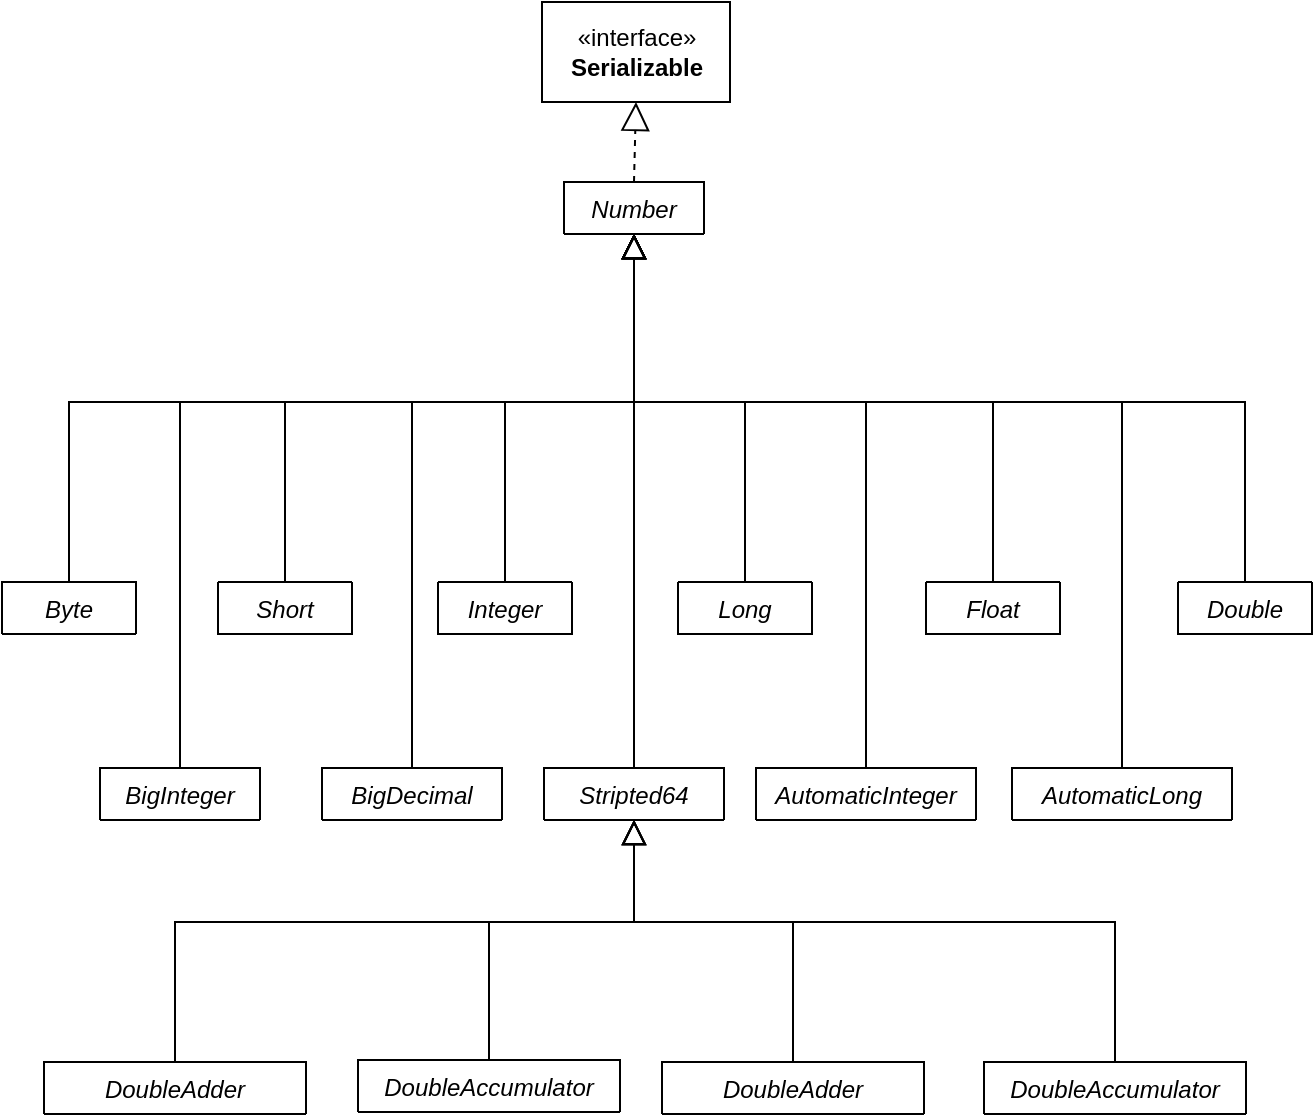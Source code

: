 <mxfile>
    <diagram id="C5RBs43oDa-KdzZeNtuy" name="Page-1">
        <mxGraphModel dx="1283" dy="896" grid="1" gridSize="10" guides="1" tooltips="1" connect="1" arrows="1" fold="1" page="1" pageScale="1" pageWidth="827" pageHeight="1169" math="0" shadow="0">
            <root>
                <mxCell id="WIyWlLk6GJQsqaUBKTNV-0"/>
                <mxCell id="WIyWlLk6GJQsqaUBKTNV-1" parent="WIyWlLk6GJQsqaUBKTNV-0"/>
                <mxCell id="pLFm1Ss5g1nG4RSj5yaK-2" value="Number" style="swimlane;fontStyle=2;align=center;verticalAlign=top;childLayout=stackLayout;horizontal=1;startSize=30;horizontalStack=0;resizeParent=1;resizeLast=0;collapsible=1;marginBottom=0;rounded=0;shadow=0;strokeWidth=1;" parent="WIyWlLk6GJQsqaUBKTNV-1" vertex="1" collapsed="1">
                    <mxGeometry x="330" y="230" width="70" height="26" as="geometry">
                        <mxRectangle x="295" y="222" width="120" height="88" as="alternateBounds"/>
                    </mxGeometry>
                </mxCell>
                <mxCell id="pLFm1Ss5g1nG4RSj5yaK-6" value="Byte" style="swimlane;fontStyle=2;align=center;verticalAlign=top;childLayout=stackLayout;horizontal=1;startSize=26;horizontalStack=0;resizeParent=1;resizeLast=0;collapsible=1;marginBottom=0;rounded=0;shadow=0;strokeWidth=1;" parent="WIyWlLk6GJQsqaUBKTNV-1" vertex="1" collapsed="1">
                    <mxGeometry x="49" y="430" width="67" height="26" as="geometry">
                        <mxRectangle x="280" y="370" width="70" height="48" as="alternateBounds"/>
                    </mxGeometry>
                </mxCell>
                <mxCell id="pLFm1Ss5g1nG4RSj5yaK-9" value="Short" style="swimlane;fontStyle=2;align=center;verticalAlign=top;childLayout=stackLayout;horizontal=1;startSize=0;horizontalStack=0;resizeParent=1;resizeLast=0;collapsible=1;marginBottom=0;rounded=0;shadow=0;strokeWidth=1;" parent="WIyWlLk6GJQsqaUBKTNV-1" vertex="1" collapsed="1">
                    <mxGeometry x="157" y="430" width="67" height="26" as="geometry">
                        <mxRectangle x="280" y="370" width="70" height="48" as="alternateBounds"/>
                    </mxGeometry>
                </mxCell>
                <mxCell id="pLFm1Ss5g1nG4RSj5yaK-11" value="Integer" style="swimlane;fontStyle=2;align=center;verticalAlign=top;childLayout=stackLayout;horizontal=1;startSize=0;horizontalStack=0;resizeParent=1;resizeLast=0;collapsible=1;marginBottom=0;rounded=0;shadow=0;strokeWidth=1;" parent="WIyWlLk6GJQsqaUBKTNV-1" vertex="1" collapsed="1">
                    <mxGeometry x="267" y="430" width="67" height="26" as="geometry">
                        <mxRectangle x="280" y="370" width="70" height="48" as="alternateBounds"/>
                    </mxGeometry>
                </mxCell>
                <mxCell id="pLFm1Ss5g1nG4RSj5yaK-12" value="Long" style="swimlane;fontStyle=2;align=center;verticalAlign=top;childLayout=stackLayout;horizontal=1;startSize=0;horizontalStack=0;resizeParent=1;resizeLast=0;collapsible=1;marginBottom=0;rounded=0;shadow=0;strokeWidth=1;" parent="WIyWlLk6GJQsqaUBKTNV-1" vertex="1" collapsed="1">
                    <mxGeometry x="387" y="430" width="67" height="26" as="geometry">
                        <mxRectangle x="280" y="370" width="70" height="48" as="alternateBounds"/>
                    </mxGeometry>
                </mxCell>
                <mxCell id="pLFm1Ss5g1nG4RSj5yaK-13" value="Float" style="swimlane;fontStyle=2;align=center;verticalAlign=top;childLayout=stackLayout;horizontal=1;startSize=0;horizontalStack=0;resizeParent=1;resizeLast=0;collapsible=1;marginBottom=0;rounded=0;shadow=0;strokeWidth=1;" parent="WIyWlLk6GJQsqaUBKTNV-1" vertex="1" collapsed="1">
                    <mxGeometry x="511" y="430" width="67" height="26" as="geometry">
                        <mxRectangle x="280" y="370" width="70" height="48" as="alternateBounds"/>
                    </mxGeometry>
                </mxCell>
                <mxCell id="pLFm1Ss5g1nG4RSj5yaK-14" value="Double" style="swimlane;fontStyle=2;align=center;verticalAlign=top;childLayout=stackLayout;horizontal=1;startSize=0;horizontalStack=0;resizeParent=1;resizeLast=0;collapsible=1;marginBottom=0;rounded=0;shadow=0;strokeWidth=1;" parent="WIyWlLk6GJQsqaUBKTNV-1" vertex="1" collapsed="1">
                    <mxGeometry x="637" y="430" width="67" height="26" as="geometry">
                        <mxRectangle x="280" y="370" width="70" height="48" as="alternateBounds"/>
                    </mxGeometry>
                </mxCell>
                <mxCell id="pLFm1Ss5g1nG4RSj5yaK-15" value="" style="endArrow=block;endSize=10;endFill=0;shadow=0;strokeWidth=1;rounded=0;edgeStyle=elbowEdgeStyle;elbow=vertical;entryX=0.5;entryY=1;entryDx=0;entryDy=0;exitX=0.5;exitY=0;exitDx=0;exitDy=0;" parent="WIyWlLk6GJQsqaUBKTNV-1" source="pLFm1Ss5g1nG4RSj5yaK-11" target="pLFm1Ss5g1nG4RSj5yaK-2" edge="1">
                    <mxGeometry width="160" relative="1" as="geometry">
                        <mxPoint x="310" y="420" as="sourcePoint"/>
                        <mxPoint x="365" y="336" as="targetPoint"/>
                        <Array as="points">
                            <mxPoint x="350" y="340"/>
                        </Array>
                    </mxGeometry>
                </mxCell>
                <mxCell id="pLFm1Ss5g1nG4RSj5yaK-16" value="" style="endArrow=block;endSize=10;endFill=0;shadow=0;strokeWidth=1;rounded=0;edgeStyle=elbowEdgeStyle;elbow=vertical;exitX=0.5;exitY=0;exitDx=0;exitDy=0;entryX=0.5;entryY=1;entryDx=0;entryDy=0;" parent="WIyWlLk6GJQsqaUBKTNV-1" source="pLFm1Ss5g1nG4RSj5yaK-12" target="pLFm1Ss5g1nG4RSj5yaK-2" edge="1">
                    <mxGeometry width="160" relative="1" as="geometry">
                        <mxPoint x="320.5" y="440" as="sourcePoint"/>
                        <mxPoint x="360" y="330" as="targetPoint"/>
                        <Array as="points">
                            <mxPoint x="400" y="340"/>
                        </Array>
                    </mxGeometry>
                </mxCell>
                <mxCell id="pLFm1Ss5g1nG4RSj5yaK-17" value="" style="endArrow=block;endSize=10;endFill=0;shadow=0;strokeWidth=1;rounded=0;edgeStyle=elbowEdgeStyle;elbow=vertical;exitX=0.5;exitY=0;exitDx=0;exitDy=0;entryX=0.5;entryY=1;entryDx=0;entryDy=0;" parent="WIyWlLk6GJQsqaUBKTNV-1" source="pLFm1Ss5g1nG4RSj5yaK-13" target="pLFm1Ss5g1nG4RSj5yaK-2" edge="1">
                    <mxGeometry width="160" relative="1" as="geometry">
                        <mxPoint x="420.5" y="440" as="sourcePoint"/>
                        <mxPoint x="365" y="336" as="targetPoint"/>
                        <Array as="points">
                            <mxPoint x="460" y="340"/>
                        </Array>
                    </mxGeometry>
                </mxCell>
                <mxCell id="pLFm1Ss5g1nG4RSj5yaK-18" value="" style="endArrow=block;endSize=10;endFill=0;shadow=0;strokeWidth=1;rounded=0;edgeStyle=elbowEdgeStyle;elbow=vertical;exitX=0.5;exitY=0;exitDx=0;exitDy=0;entryX=0.5;entryY=1;entryDx=0;entryDy=0;" parent="WIyWlLk6GJQsqaUBKTNV-1" source="pLFm1Ss5g1nG4RSj5yaK-14" target="pLFm1Ss5g1nG4RSj5yaK-2" edge="1">
                    <mxGeometry width="160" relative="1" as="geometry">
                        <mxPoint x="530.5" y="440" as="sourcePoint"/>
                        <mxPoint x="360" y="330" as="targetPoint"/>
                        <Array as="points">
                            <mxPoint x="510" y="340"/>
                        </Array>
                    </mxGeometry>
                </mxCell>
                <mxCell id="wzh3kh-bKe-XAfiuhADE-0" value="«interface»&lt;br&gt;&lt;b&gt;Serializable&lt;/b&gt;" style="html=1;" parent="WIyWlLk6GJQsqaUBKTNV-1" vertex="1">
                    <mxGeometry x="319" y="140" width="94" height="50" as="geometry"/>
                </mxCell>
                <mxCell id="wzh3kh-bKe-XAfiuhADE-1" value="" style="endArrow=block;dashed=1;endFill=0;endSize=12;html=1;rounded=0;fontColor=#FFFFFF;exitX=0.5;exitY=0;exitDx=0;exitDy=0;entryX=0.5;entryY=1;entryDx=0;entryDy=0;" parent="WIyWlLk6GJQsqaUBKTNV-1" source="pLFm1Ss5g1nG4RSj5yaK-2" target="wzh3kh-bKe-XAfiuhADE-0" edge="1">
                    <mxGeometry width="160" relative="1" as="geometry">
                        <mxPoint x="330" y="280" as="sourcePoint"/>
                        <mxPoint x="490" y="280" as="targetPoint"/>
                    </mxGeometry>
                </mxCell>
                <mxCell id="8" value="BigInteger" style="swimlane;fontStyle=2;align=center;verticalAlign=top;childLayout=stackLayout;horizontal=1;startSize=26;horizontalStack=0;resizeParent=1;resizeLast=0;collapsible=1;marginBottom=0;rounded=0;shadow=0;strokeWidth=1;" vertex="1" collapsed="1" parent="WIyWlLk6GJQsqaUBKTNV-1">
                    <mxGeometry x="98" y="523" width="80" height="26" as="geometry">
                        <mxRectangle x="280" y="370" width="70" height="48" as="alternateBounds"/>
                    </mxGeometry>
                </mxCell>
                <mxCell id="9" value="BigDecimal" style="swimlane;fontStyle=2;align=center;verticalAlign=top;childLayout=stackLayout;horizontal=1;startSize=26;horizontalStack=0;resizeParent=1;resizeLast=0;collapsible=1;marginBottom=0;rounded=0;shadow=0;strokeWidth=1;" vertex="1" collapsed="1" parent="WIyWlLk6GJQsqaUBKTNV-1">
                    <mxGeometry x="209" y="523" width="90" height="26" as="geometry">
                        <mxRectangle x="280" y="370" width="70" height="48" as="alternateBounds"/>
                    </mxGeometry>
                </mxCell>
                <mxCell id="12" value="" style="endArrow=block;endSize=10;endFill=0;shadow=0;strokeWidth=1;rounded=0;edgeStyle=elbowEdgeStyle;elbow=vertical;entryX=0.5;entryY=1;entryDx=0;entryDy=0;exitX=0.5;exitY=0;exitDx=0;exitDy=0;" edge="1" parent="WIyWlLk6GJQsqaUBKTNV-1" source="9" target="pLFm1Ss5g1nG4RSj5yaK-2">
                    <mxGeometry width="160" relative="1" as="geometry">
                        <mxPoint x="373" y="520" as="sourcePoint"/>
                        <mxPoint x="405" y="266" as="targetPoint"/>
                        <Array as="points">
                            <mxPoint x="360" y="340"/>
                            <mxPoint x="360" y="420"/>
                            <mxPoint x="360" y="400"/>
                            <mxPoint x="360" y="350"/>
                        </Array>
                    </mxGeometry>
                </mxCell>
                <mxCell id="13" value="" style="endArrow=block;endSize=10;endFill=0;shadow=0;strokeWidth=1;rounded=0;edgeStyle=elbowEdgeStyle;elbow=vertical;entryX=0.5;entryY=1;entryDx=0;entryDy=0;exitX=0.5;exitY=0;exitDx=0;exitDy=0;" edge="1" parent="WIyWlLk6GJQsqaUBKTNV-1" source="8" target="pLFm1Ss5g1nG4RSj5yaK-2">
                    <mxGeometry width="160" relative="1" as="geometry">
                        <mxPoint x="360.5" y="533" as="sourcePoint"/>
                        <mxPoint x="405" y="266" as="targetPoint"/>
                        <Array as="points">
                            <mxPoint x="320" y="340"/>
                            <mxPoint x="370" y="430"/>
                            <mxPoint x="370" y="410"/>
                            <mxPoint x="370" y="360"/>
                        </Array>
                    </mxGeometry>
                </mxCell>
                <mxCell id="17" value="" style="endArrow=block;endSize=10;endFill=0;shadow=0;strokeWidth=1;rounded=0;edgeStyle=elbowEdgeStyle;elbow=vertical;entryX=0.5;entryY=1;entryDx=0;entryDy=0;exitX=0.5;exitY=0;exitDx=0;exitDy=0;" edge="1" parent="WIyWlLk6GJQsqaUBKTNV-1" source="pLFm1Ss5g1nG4RSj5yaK-9" target="pLFm1Ss5g1nG4RSj5yaK-2">
                    <mxGeometry width="160" relative="1" as="geometry">
                        <mxPoint x="251" y="533" as="sourcePoint"/>
                        <mxPoint x="375" y="266" as="targetPoint"/>
                        <Array as="points">
                            <mxPoint x="290" y="340"/>
                            <mxPoint x="380" y="440"/>
                            <mxPoint x="380" y="420"/>
                            <mxPoint x="380" y="370"/>
                        </Array>
                    </mxGeometry>
                </mxCell>
                <mxCell id="18" value="" style="endArrow=block;endSize=10;endFill=0;shadow=0;strokeWidth=1;rounded=0;edgeStyle=elbowEdgeStyle;elbow=vertical;entryX=0.5;entryY=1;entryDx=0;entryDy=0;exitX=0.5;exitY=0;exitDx=0;exitDy=0;" edge="1" parent="WIyWlLk6GJQsqaUBKTNV-1" source="pLFm1Ss5g1nG4RSj5yaK-6" target="pLFm1Ss5g1nG4RSj5yaK-2">
                    <mxGeometry width="160" relative="1" as="geometry">
                        <mxPoint x="210.5" y="440.0" as="sourcePoint"/>
                        <mxPoint x="375" y="266" as="targetPoint"/>
                        <Array as="points">
                            <mxPoint x="160" y="340"/>
                            <mxPoint x="300" y="350"/>
                            <mxPoint x="390" y="450"/>
                            <mxPoint x="390" y="430"/>
                            <mxPoint x="390" y="380"/>
                        </Array>
                    </mxGeometry>
                </mxCell>
                <mxCell id="19" value="Stripted64" style="swimlane;fontStyle=2;align=center;verticalAlign=top;childLayout=stackLayout;horizontal=1;startSize=26;horizontalStack=0;resizeParent=1;resizeLast=0;collapsible=1;marginBottom=0;rounded=0;shadow=0;strokeWidth=1;" vertex="1" collapsed="1" parent="WIyWlLk6GJQsqaUBKTNV-1">
                    <mxGeometry x="320" y="523" width="90" height="26" as="geometry">
                        <mxRectangle x="280" y="370" width="70" height="48" as="alternateBounds"/>
                    </mxGeometry>
                </mxCell>
                <mxCell id="20" value="AutomaticInteger" style="swimlane;fontStyle=2;align=center;verticalAlign=top;childLayout=stackLayout;horizontal=1;startSize=26;horizontalStack=0;resizeParent=1;resizeLast=0;collapsible=1;marginBottom=0;rounded=0;shadow=0;strokeWidth=1;" vertex="1" collapsed="1" parent="WIyWlLk6GJQsqaUBKTNV-1">
                    <mxGeometry x="426" y="523" width="110" height="26" as="geometry">
                        <mxRectangle x="280" y="370" width="70" height="48" as="alternateBounds"/>
                    </mxGeometry>
                </mxCell>
                <mxCell id="21" value="AutomaticLong" style="swimlane;fontStyle=2;align=center;verticalAlign=top;childLayout=stackLayout;horizontal=1;startSize=26;horizontalStack=0;resizeParent=1;resizeLast=0;collapsible=1;marginBottom=0;rounded=0;shadow=0;strokeWidth=1;" vertex="1" collapsed="1" parent="WIyWlLk6GJQsqaUBKTNV-1">
                    <mxGeometry x="554" y="523" width="110" height="26" as="geometry">
                        <mxRectangle x="280" y="370" width="70" height="48" as="alternateBounds"/>
                    </mxGeometry>
                </mxCell>
                <mxCell id="22" value="" style="endArrow=block;endSize=10;endFill=0;shadow=0;strokeWidth=1;rounded=0;edgeStyle=elbowEdgeStyle;elbow=vertical;entryX=0.5;entryY=1;entryDx=0;entryDy=0;exitX=0.5;exitY=0;exitDx=0;exitDy=0;" edge="1" parent="WIyWlLk6GJQsqaUBKTNV-1" source="19" target="pLFm1Ss5g1nG4RSj5yaK-2">
                    <mxGeometry width="160" relative="1" as="geometry">
                        <mxPoint x="320.5" y="440.0" as="sourcePoint"/>
                        <mxPoint x="375" y="266" as="targetPoint"/>
                        <Array as="points">
                            <mxPoint x="360" y="350"/>
                        </Array>
                    </mxGeometry>
                </mxCell>
                <mxCell id="23" value="" style="endArrow=block;endSize=10;endFill=0;shadow=0;strokeWidth=1;rounded=0;edgeStyle=elbowEdgeStyle;elbow=vertical;entryX=0.5;entryY=1;entryDx=0;entryDy=0;exitX=0.5;exitY=0;exitDx=0;exitDy=0;" edge="1" parent="WIyWlLk6GJQsqaUBKTNV-1" source="20" target="pLFm1Ss5g1nG4RSj5yaK-2">
                    <mxGeometry width="160" relative="1" as="geometry">
                        <mxPoint x="375" y="533" as="sourcePoint"/>
                        <mxPoint x="375" y="266" as="targetPoint"/>
                        <Array as="points">
                            <mxPoint x="420" y="340"/>
                        </Array>
                    </mxGeometry>
                </mxCell>
                <mxCell id="24" value="" style="endArrow=block;endSize=10;endFill=0;shadow=0;strokeWidth=1;rounded=0;edgeStyle=elbowEdgeStyle;elbow=vertical;entryX=0.5;entryY=1;entryDx=0;entryDy=0;exitX=0.5;exitY=0;exitDx=0;exitDy=0;" edge="1" parent="WIyWlLk6GJQsqaUBKTNV-1" source="21" target="pLFm1Ss5g1nG4RSj5yaK-2">
                    <mxGeometry width="160" relative="1" as="geometry">
                        <mxPoint x="491" y="533" as="sourcePoint"/>
                        <mxPoint x="375" y="266" as="targetPoint"/>
                        <Array as="points">
                            <mxPoint x="490" y="340"/>
                        </Array>
                    </mxGeometry>
                </mxCell>
                <mxCell id="25" value="DoubleAdder" style="swimlane;fontStyle=2;align=center;verticalAlign=top;childLayout=stackLayout;horizontal=1;startSize=26;horizontalStack=0;resizeParent=1;resizeLast=0;collapsible=1;marginBottom=0;rounded=0;shadow=0;strokeWidth=1;" vertex="1" collapsed="1" parent="WIyWlLk6GJQsqaUBKTNV-1">
                    <mxGeometry x="70" y="670" width="131" height="26" as="geometry">
                        <mxRectangle x="280" y="370" width="70" height="48" as="alternateBounds"/>
                    </mxGeometry>
                </mxCell>
                <mxCell id="26" value="DoubleAccumulator" style="swimlane;fontStyle=2;align=center;verticalAlign=top;childLayout=stackLayout;horizontal=1;startSize=26;horizontalStack=0;resizeParent=1;resizeLast=0;collapsible=1;marginBottom=0;rounded=0;shadow=0;strokeWidth=1;" vertex="1" collapsed="1" parent="WIyWlLk6GJQsqaUBKTNV-1">
                    <mxGeometry x="227" y="669" width="131" height="26" as="geometry">
                        <mxRectangle x="280" y="370" width="70" height="48" as="alternateBounds"/>
                    </mxGeometry>
                </mxCell>
                <mxCell id="27" value="DoubleAdder" style="swimlane;fontStyle=2;align=center;verticalAlign=top;childLayout=stackLayout;horizontal=1;startSize=26;horizontalStack=0;resizeParent=1;resizeLast=0;collapsible=1;marginBottom=0;rounded=0;shadow=0;strokeWidth=1;" vertex="1" collapsed="1" parent="WIyWlLk6GJQsqaUBKTNV-1">
                    <mxGeometry x="379" y="670" width="131" height="26" as="geometry">
                        <mxRectangle x="280" y="370" width="70" height="48" as="alternateBounds"/>
                    </mxGeometry>
                </mxCell>
                <mxCell id="28" value="DoubleAccumulator" style="swimlane;fontStyle=2;align=center;verticalAlign=top;childLayout=stackLayout;horizontal=1;startSize=26;horizontalStack=0;resizeParent=1;resizeLast=0;collapsible=1;marginBottom=0;rounded=0;shadow=0;strokeWidth=1;" vertex="1" collapsed="1" parent="WIyWlLk6GJQsqaUBKTNV-1">
                    <mxGeometry x="540" y="670" width="131" height="26" as="geometry">
                        <mxRectangle x="280" y="370" width="70" height="48" as="alternateBounds"/>
                    </mxGeometry>
                </mxCell>
                <mxCell id="29" value="" style="endArrow=block;endSize=10;endFill=0;shadow=0;strokeWidth=1;rounded=0;edgeStyle=elbowEdgeStyle;elbow=vertical;entryX=0.5;entryY=1;entryDx=0;entryDy=0;exitX=0.5;exitY=0;exitDx=0;exitDy=0;" edge="1" parent="WIyWlLk6GJQsqaUBKTNV-1" source="25" target="19">
                    <mxGeometry width="160" relative="1" as="geometry">
                        <mxPoint x="148" y="533" as="sourcePoint"/>
                        <mxPoint x="375" y="266" as="targetPoint"/>
                        <Array as="points">
                            <mxPoint x="280" y="600"/>
                            <mxPoint x="380" y="440"/>
                            <mxPoint x="380" y="420"/>
                            <mxPoint x="380" y="370"/>
                        </Array>
                    </mxGeometry>
                </mxCell>
                <mxCell id="30" value="" style="endArrow=block;endSize=10;endFill=0;shadow=0;strokeWidth=1;rounded=0;edgeStyle=elbowEdgeStyle;elbow=vertical;entryX=0.5;entryY=1;entryDx=0;entryDy=0;exitX=0.5;exitY=0;exitDx=0;exitDy=0;" edge="1" parent="WIyWlLk6GJQsqaUBKTNV-1" source="26" target="19">
                    <mxGeometry width="160" relative="1" as="geometry">
                        <mxPoint x="145.5" y="680" as="sourcePoint"/>
                        <mxPoint x="375" y="559.0" as="targetPoint"/>
                        <Array as="points">
                            <mxPoint x="330" y="600"/>
                            <mxPoint x="290" y="610"/>
                            <mxPoint x="390" y="450"/>
                            <mxPoint x="390" y="430"/>
                            <mxPoint x="390" y="380"/>
                        </Array>
                    </mxGeometry>
                </mxCell>
                <mxCell id="31" value="" style="endArrow=block;endSize=10;endFill=0;shadow=0;strokeWidth=1;rounded=0;edgeStyle=elbowEdgeStyle;elbow=vertical;exitX=0.5;exitY=0;exitDx=0;exitDy=0;entryX=0.5;entryY=1;entryDx=0;entryDy=0;" edge="1" parent="WIyWlLk6GJQsqaUBKTNV-1" source="27" target="19">
                    <mxGeometry width="160" relative="1" as="geometry">
                        <mxPoint x="302.5" y="679" as="sourcePoint"/>
                        <mxPoint x="370" y="550" as="targetPoint"/>
                        <Array as="points">
                            <mxPoint x="410" y="600"/>
                            <mxPoint x="300" y="620"/>
                            <mxPoint x="400" y="460"/>
                            <mxPoint x="400" y="440"/>
                            <mxPoint x="400" y="390"/>
                        </Array>
                    </mxGeometry>
                </mxCell>
                <mxCell id="32" value="" style="endArrow=block;endSize=10;endFill=0;shadow=0;strokeWidth=1;rounded=0;edgeStyle=elbowEdgeStyle;elbow=vertical;exitX=0.5;exitY=0;exitDx=0;exitDy=0;entryX=0.5;entryY=1;entryDx=0;entryDy=0;" edge="1" parent="WIyWlLk6GJQsqaUBKTNV-1" source="28" target="19">
                    <mxGeometry width="160" relative="1" as="geometry">
                        <mxPoint x="454.5" y="680" as="sourcePoint"/>
                        <mxPoint x="375" y="559" as="targetPoint"/>
                        <Array as="points">
                            <mxPoint x="490" y="600"/>
                            <mxPoint x="310" y="630"/>
                            <mxPoint x="410" y="470"/>
                            <mxPoint x="410" y="450"/>
                            <mxPoint x="410" y="400"/>
                        </Array>
                    </mxGeometry>
                </mxCell>
            </root>
        </mxGraphModel>
    </diagram>
</mxfile>